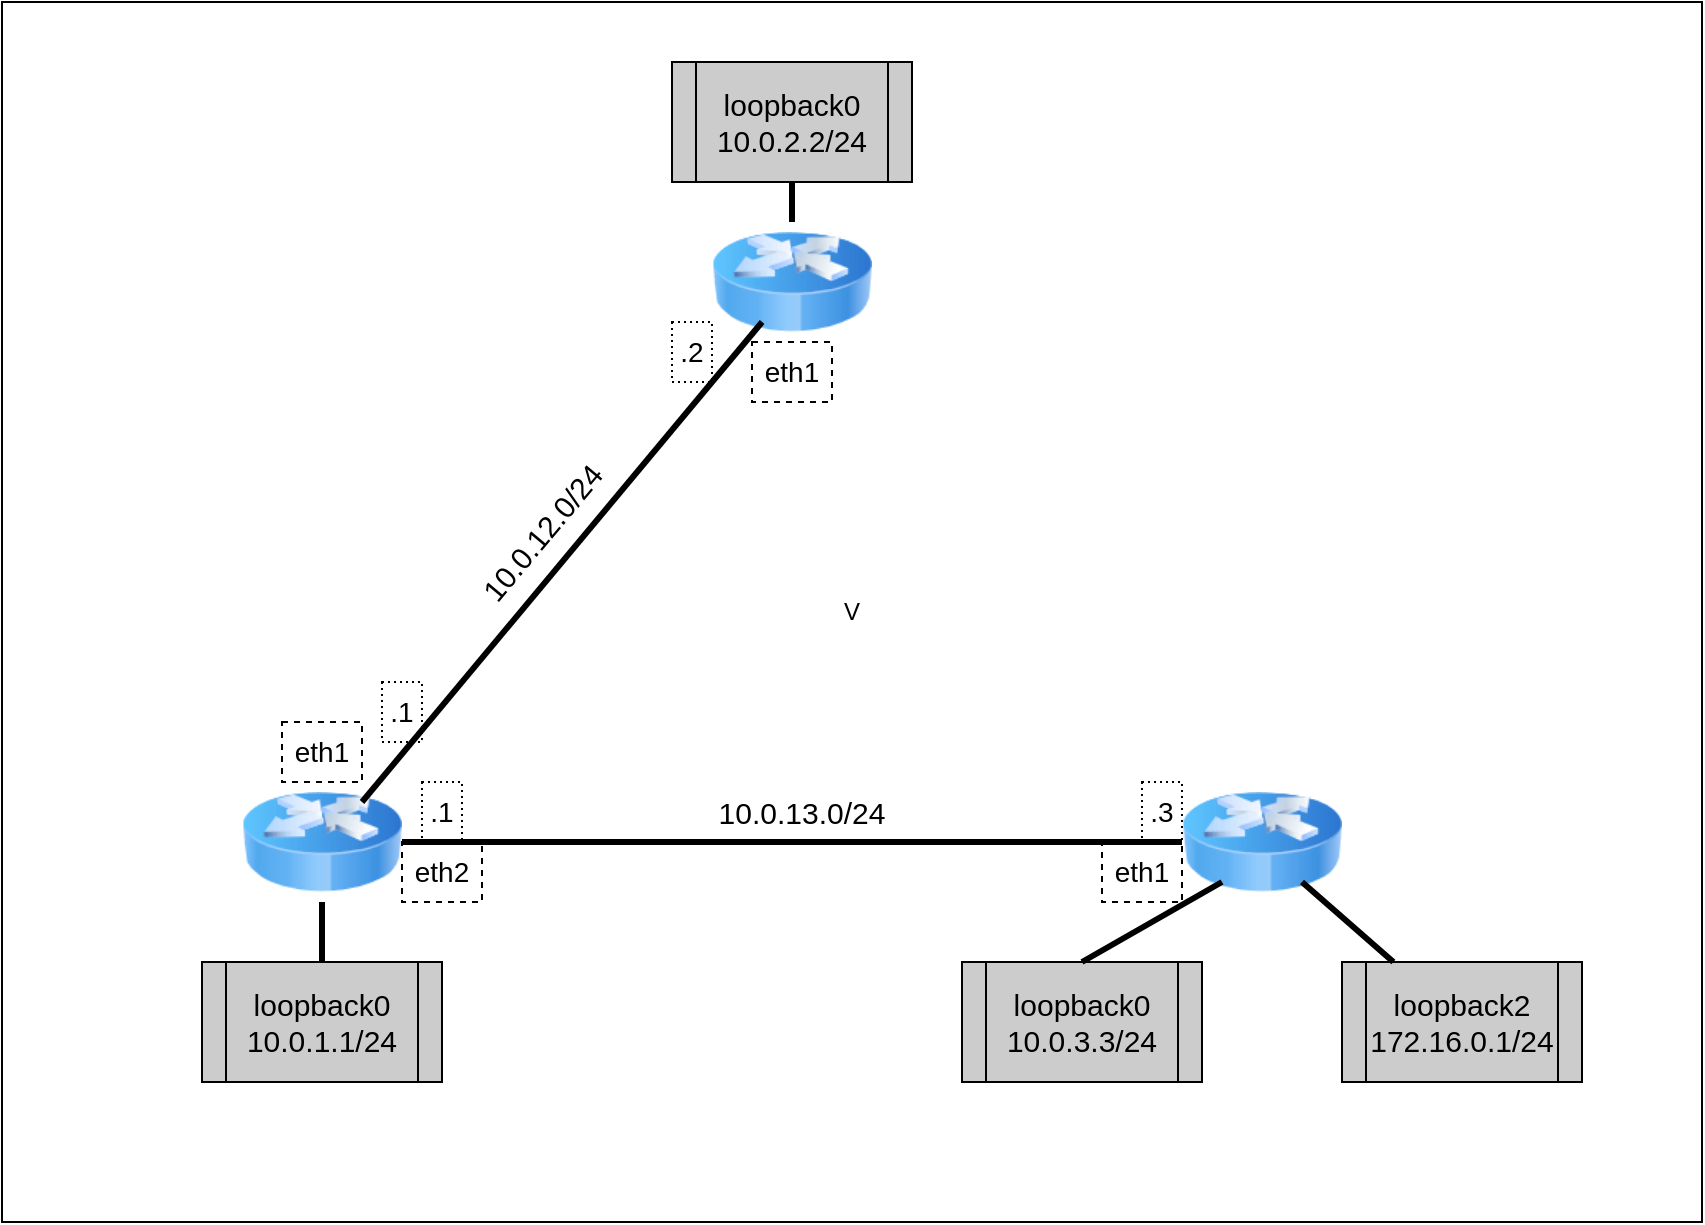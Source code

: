 <mxfile version="28.1.2">
  <diagram name="Page-1" id="Q-jTHodflOOkW2ntbLj8">
    <mxGraphModel dx="1188" dy="700" grid="1" gridSize="10" guides="1" tooltips="1" connect="1" arrows="1" fold="1" page="1" pageScale="1" pageWidth="850" pageHeight="1100" math="0" shadow="0">
      <root>
        <mxCell id="0" />
        <mxCell id="1" parent="0" />
        <mxCell id="cKP0_HG6dYjyr28uujYo-4" value="V" style="rounded=0;whiteSpace=wrap;html=1;fillColor=#FFFFFF;" vertex="1" parent="1">
          <mxGeometry x="30" y="20" width="850" height="610" as="geometry" />
        </mxCell>
        <mxCell id="cKP0_HG6dYjyr28uujYo-1" value="" style="image;html=1;image=img/lib/clip_art/networking/Router_Icon_128x128.png" vertex="1" parent="1">
          <mxGeometry x="150" y="400" width="80" height="80" as="geometry" />
        </mxCell>
        <mxCell id="cKP0_HG6dYjyr28uujYo-2" value="" style="image;html=1;image=img/lib/clip_art/networking/Router_Icon_128x128.png" vertex="1" parent="1">
          <mxGeometry x="385" y="120" width="80" height="80" as="geometry" />
        </mxCell>
        <mxCell id="cKP0_HG6dYjyr28uujYo-3" value="" style="image;html=1;image=img/lib/clip_art/networking/Router_Icon_128x128.png" vertex="1" parent="1">
          <mxGeometry x="620" y="400" width="80" height="80" as="geometry" />
        </mxCell>
        <mxCell id="cKP0_HG6dYjyr28uujYo-5" value="" style="endArrow=none;html=1;rounded=0;entryX=0.313;entryY=0.75;entryDx=0;entryDy=0;exitX=0.75;exitY=0.25;exitDx=0;exitDy=0;strokeWidth=3;strokeColor=#000000;exitPerimeter=0;entryPerimeter=0;" edge="1" parent="1" source="cKP0_HG6dYjyr28uujYo-1" target="cKP0_HG6dYjyr28uujYo-2">
          <mxGeometry width="50" height="50" relative="1" as="geometry">
            <mxPoint x="400" y="460" as="sourcePoint" />
            <mxPoint x="450" y="410" as="targetPoint" />
          </mxGeometry>
        </mxCell>
        <mxCell id="cKP0_HG6dYjyr28uujYo-6" value="" style="endArrow=none;html=1;rounded=0;entryX=0;entryY=0.5;entryDx=0;entryDy=0;exitX=1;exitY=0.5;exitDx=0;exitDy=0;strokeWidth=3;strokeColor=#000000;" edge="1" parent="1" source="cKP0_HG6dYjyr28uujYo-1" target="cKP0_HG6dYjyr28uujYo-3">
          <mxGeometry width="50" height="50" relative="1" as="geometry">
            <mxPoint x="440" y="600" as="sourcePoint" />
            <mxPoint x="615" y="380" as="targetPoint" />
          </mxGeometry>
        </mxCell>
        <mxCell id="cKP0_HG6dYjyr28uujYo-7" value="&lt;font style=&quot;font-size: 15px; color: rgb(0, 0, 0);&quot;&gt;loopback0&lt;/font&gt;&lt;div&gt;&lt;font style=&quot;font-size: 15px; color: rgb(0, 0, 0);&quot;&gt;10.0.1.1/24&lt;/font&gt;&lt;/div&gt;" style="shape=process;whiteSpace=wrap;html=1;backgroundOutline=1;fillColor=#CCCCCC;strokeColor=#000000;" vertex="1" parent="1">
          <mxGeometry x="130" y="500" width="120" height="60" as="geometry" />
        </mxCell>
        <mxCell id="cKP0_HG6dYjyr28uujYo-8" value="&lt;font style=&quot;font-size: 15px; color: rgb(0, 0, 0);&quot;&gt;loopback0&lt;/font&gt;&lt;div&gt;&lt;font style=&quot;font-size: 15px; color: rgb(0, 0, 0);&quot;&gt;10.0.2.2/24&lt;/font&gt;&lt;/div&gt;" style="shape=process;whiteSpace=wrap;html=1;backgroundOutline=1;fillColor=#CCCCCC;strokeColor=#000000;" vertex="1" parent="1">
          <mxGeometry x="365" y="50" width="120" height="60" as="geometry" />
        </mxCell>
        <mxCell id="cKP0_HG6dYjyr28uujYo-9" value="&lt;font style=&quot;font-size: 15px; color: rgb(0, 0, 0);&quot;&gt;loopback0&lt;/font&gt;&lt;div&gt;&lt;font style=&quot;font-size: 15px; color: rgb(0, 0, 0);&quot;&gt;10.0.3.3/24&lt;/font&gt;&lt;/div&gt;" style="shape=process;whiteSpace=wrap;html=1;backgroundOutline=1;fillColor=#CCCCCC;strokeColor=#000000;" vertex="1" parent="1">
          <mxGeometry x="510" y="500" width="120" height="60" as="geometry" />
        </mxCell>
        <mxCell id="cKP0_HG6dYjyr28uujYo-10" value="&lt;font style=&quot;font-size: 15px; color: rgb(0, 0, 0);&quot;&gt;loopback2&lt;/font&gt;&lt;div&gt;&lt;font style=&quot;font-size: 15px; color: rgb(0, 0, 0);&quot;&gt;172.16.0.1/24&lt;/font&gt;&lt;/div&gt;" style="shape=process;whiteSpace=wrap;html=1;backgroundOutline=1;fillColor=#CCCCCC;strokeColor=#000000;" vertex="1" parent="1">
          <mxGeometry x="700" y="500" width="120" height="60" as="geometry" />
        </mxCell>
        <mxCell id="cKP0_HG6dYjyr28uujYo-11" value="" style="endArrow=none;html=1;rounded=0;entryX=0.25;entryY=0.75;entryDx=0;entryDy=0;exitX=0.5;exitY=0;exitDx=0;exitDy=0;strokeWidth=3;strokeColor=#000000;entryPerimeter=0;" edge="1" parent="1" source="cKP0_HG6dYjyr28uujYo-9" target="cKP0_HG6dYjyr28uujYo-3">
          <mxGeometry width="50" height="50" relative="1" as="geometry">
            <mxPoint x="410" y="340" as="sourcePoint" />
            <mxPoint x="800" y="340" as="targetPoint" />
          </mxGeometry>
        </mxCell>
        <mxCell id="cKP0_HG6dYjyr28uujYo-12" value="" style="endArrow=none;html=1;rounded=0;entryX=0.75;entryY=0.75;entryDx=0;entryDy=0;strokeWidth=3;strokeColor=#000000;entryPerimeter=0;" edge="1" parent="1" source="cKP0_HG6dYjyr28uujYo-10" target="cKP0_HG6dYjyr28uujYo-3">
          <mxGeometry width="50" height="50" relative="1" as="geometry">
            <mxPoint x="710" y="360" as="sourcePoint" />
            <mxPoint x="780" y="320" as="targetPoint" />
          </mxGeometry>
        </mxCell>
        <mxCell id="cKP0_HG6dYjyr28uujYo-13" value="" style="endArrow=none;html=1;rounded=0;exitX=0.5;exitY=0;exitDx=0;exitDy=0;strokeWidth=3;strokeColor=#000000;entryX=0.5;entryY=0.875;entryDx=0;entryDy=0;entryPerimeter=0;" edge="1" parent="1" source="cKP0_HG6dYjyr28uujYo-7" target="cKP0_HG6dYjyr28uujYo-1">
          <mxGeometry width="50" height="50" relative="1" as="geometry">
            <mxPoint x="360" y="550" as="sourcePoint" />
            <mxPoint x="190" y="460" as="targetPoint" />
          </mxGeometry>
        </mxCell>
        <mxCell id="cKP0_HG6dYjyr28uujYo-14" value="" style="endArrow=none;html=1;rounded=0;exitX=0.5;exitY=0.125;exitDx=0;exitDy=0;strokeWidth=3;strokeColor=#000000;entryX=0.5;entryY=1;entryDx=0;entryDy=0;exitPerimeter=0;" edge="1" parent="1" source="cKP0_HG6dYjyr28uujYo-2" target="cKP0_HG6dYjyr28uujYo-8">
          <mxGeometry width="50" height="50" relative="1" as="geometry">
            <mxPoint x="530" y="160" as="sourcePoint" />
            <mxPoint x="530" y="120" as="targetPoint" />
          </mxGeometry>
        </mxCell>
        <mxCell id="cKP0_HG6dYjyr28uujYo-15" value="&lt;font style=&quot;font-size: 15px; color: rgb(0, 0, 0);&quot;&gt;10.0.13.0/24&lt;/font&gt;" style="text;html=1;align=center;verticalAlign=middle;whiteSpace=wrap;rounded=0;" vertex="1" parent="1">
          <mxGeometry x="380" y="410" width="100" height="30" as="geometry" />
        </mxCell>
        <mxCell id="cKP0_HG6dYjyr28uujYo-16" value="&lt;font style=&quot;font-size: 15px; color: rgb(0, 0, 0);&quot;&gt;10.0.12.0/24&lt;/font&gt;" style="text;html=1;align=center;verticalAlign=middle;whiteSpace=wrap;rounded=0;rotation=-50;" vertex="1" parent="1">
          <mxGeometry x="250" y="270" width="100" height="30" as="geometry" />
        </mxCell>
        <mxCell id="cKP0_HG6dYjyr28uujYo-17" value="&lt;font style=&quot;color: rgb(0, 0, 0); font-size: 14px;&quot;&gt;eth1&lt;/font&gt;" style="text;html=1;align=center;verticalAlign=middle;whiteSpace=wrap;rounded=0;perimeterSpacing=3;dashed=1;strokeColor=#000000;" vertex="1" parent="1">
          <mxGeometry x="170" y="380" width="40" height="30" as="geometry" />
        </mxCell>
        <mxCell id="cKP0_HG6dYjyr28uujYo-18" value="&lt;font style=&quot;color: rgb(0, 0, 0); font-size: 14px;&quot;&gt;eth2&lt;/font&gt;" style="text;html=1;align=center;verticalAlign=middle;whiteSpace=wrap;rounded=0;perimeterSpacing=3;dashed=1;strokeColor=#000000;" vertex="1" parent="1">
          <mxGeometry x="230" y="440" width="40" height="30" as="geometry" />
        </mxCell>
        <mxCell id="cKP0_HG6dYjyr28uujYo-19" value="&lt;font style=&quot;color: rgb(0, 0, 0); font-size: 14px;&quot;&gt;eth1&lt;/font&gt;" style="text;html=1;align=center;verticalAlign=middle;whiteSpace=wrap;rounded=0;perimeterSpacing=3;dashed=1;strokeColor=#000000;" vertex="1" parent="1">
          <mxGeometry x="405" y="190" width="40" height="30" as="geometry" />
        </mxCell>
        <mxCell id="cKP0_HG6dYjyr28uujYo-20" value="&lt;font style=&quot;color: rgb(0, 0, 0); font-size: 14px;&quot;&gt;eth1&lt;/font&gt;" style="text;html=1;align=center;verticalAlign=middle;whiteSpace=wrap;rounded=0;perimeterSpacing=3;dashed=1;strokeColor=#000000;" vertex="1" parent="1">
          <mxGeometry x="580" y="440" width="40" height="30" as="geometry" />
        </mxCell>
        <mxCell id="cKP0_HG6dYjyr28uujYo-21" value="&lt;font style=&quot;color: rgb(0, 0, 0); font-size: 14px;&quot;&gt;.1&lt;/font&gt;" style="text;html=1;align=center;verticalAlign=middle;whiteSpace=wrap;rounded=0;perimeterSpacing=3;dashed=1;strokeColor=#000000;dashPattern=1 2;" vertex="1" parent="1">
          <mxGeometry x="240" y="410" width="20" height="30" as="geometry" />
        </mxCell>
        <mxCell id="cKP0_HG6dYjyr28uujYo-23" value="&lt;font style=&quot;color: rgb(0, 0, 0); font-size: 14px;&quot;&gt;.1&lt;/font&gt;" style="text;html=1;align=center;verticalAlign=middle;whiteSpace=wrap;rounded=0;perimeterSpacing=3;dashed=1;strokeColor=#000000;dashPattern=1 2;" vertex="1" parent="1">
          <mxGeometry x="220" y="360" width="20" height="30" as="geometry" />
        </mxCell>
        <mxCell id="cKP0_HG6dYjyr28uujYo-24" value="&lt;font style=&quot;color: rgb(0, 0, 0); font-size: 14px;&quot;&gt;.2&lt;/font&gt;" style="text;html=1;align=center;verticalAlign=middle;whiteSpace=wrap;rounded=0;perimeterSpacing=3;dashed=1;strokeColor=#000000;dashPattern=1 2;" vertex="1" parent="1">
          <mxGeometry x="365" y="180" width="20" height="30" as="geometry" />
        </mxCell>
        <mxCell id="cKP0_HG6dYjyr28uujYo-25" value="&lt;font style=&quot;color: rgb(0, 0, 0); font-size: 14px;&quot;&gt;.3&lt;/font&gt;" style="text;html=1;align=center;verticalAlign=middle;whiteSpace=wrap;rounded=0;perimeterSpacing=3;dashed=1;strokeColor=#000000;dashPattern=1 2;" vertex="1" parent="1">
          <mxGeometry x="600" y="410" width="20" height="30" as="geometry" />
        </mxCell>
      </root>
    </mxGraphModel>
  </diagram>
</mxfile>
